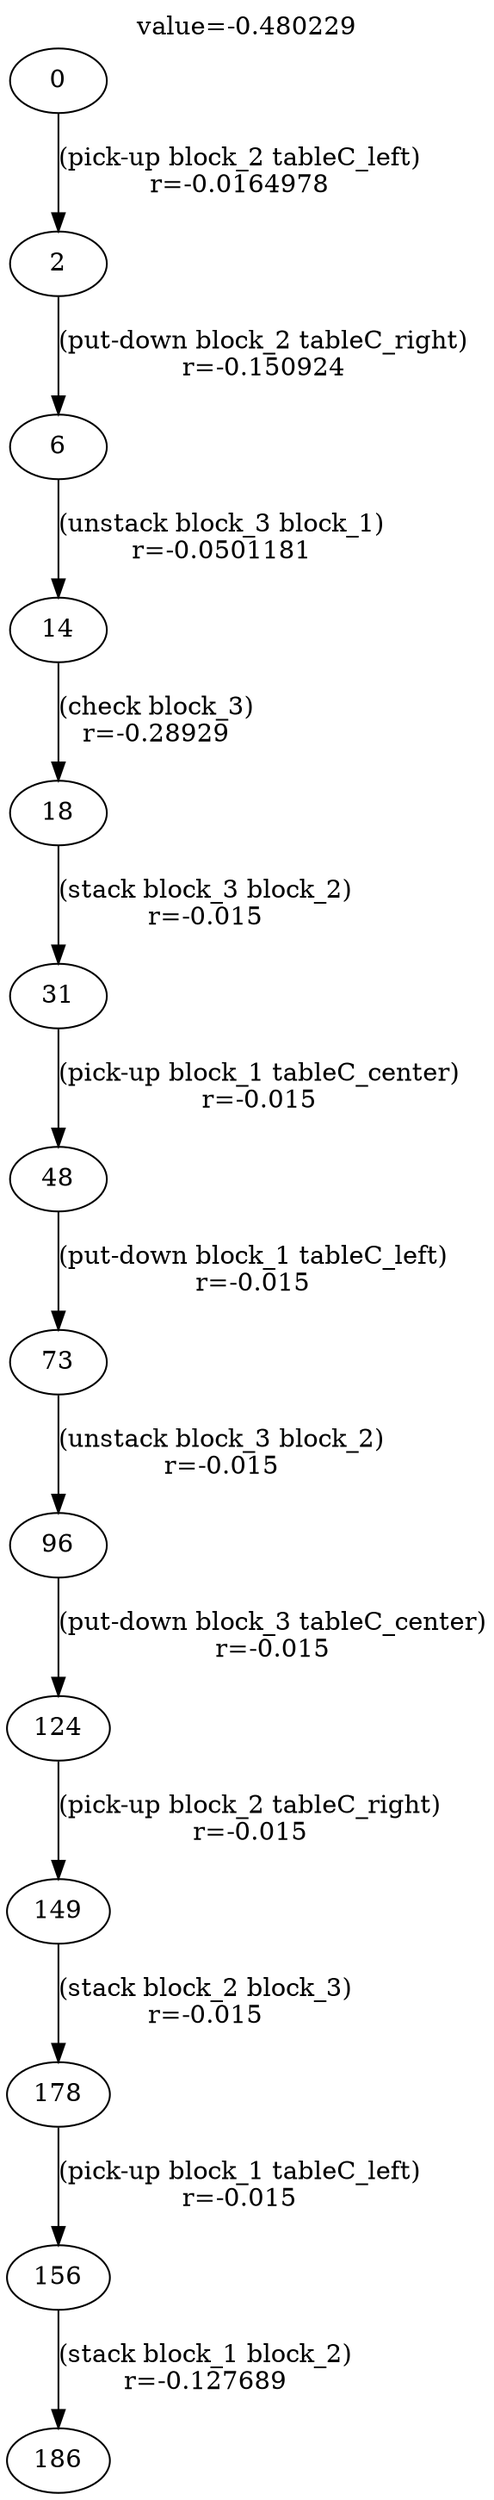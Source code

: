 digraph g{
label="value=-0.480229"
labelloc=top
0->2 [ label="(pick-up block_2 tableC_left)
r=-0.0164978" ];
2->6 [ label="(put-down block_2 tableC_right)
r=-0.150924" ];
6->14 [ label="(unstack block_3 block_1)
r=-0.0501181" ];
14->18 [ label="(check block_3)
r=-0.28929" ];
18->31 [ label="(stack block_3 block_2)
r=-0.015" ];
31->48 [ label="(pick-up block_1 tableC_center)
r=-0.015" ];
48->73 [ label="(put-down block_1 tableC_left)
r=-0.015" ];
73->96 [ label="(unstack block_3 block_2)
r=-0.015" ];
96->124 [ label="(put-down block_3 tableC_center)
r=-0.015" ];
124->149 [ label="(pick-up block_2 tableC_right)
r=-0.015" ];
149->178 [ label="(stack block_2 block_3)
r=-0.015" ];
178->156 [ label="(pick-up block_1 tableC_left)
r=-0.015" ];
156->186 [ label="(stack block_1 block_2)
r=-0.127689" ];
}
